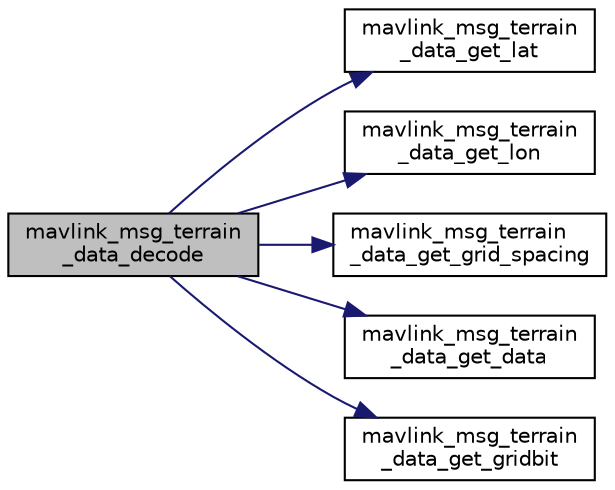 digraph "mavlink_msg_terrain_data_decode"
{
 // INTERACTIVE_SVG=YES
  edge [fontname="Helvetica",fontsize="10",labelfontname="Helvetica",labelfontsize="10"];
  node [fontname="Helvetica",fontsize="10",shape=record];
  rankdir="LR";
  Node1 [label="mavlink_msg_terrain\l_data_decode",height=0.2,width=0.4,color="black", fillcolor="grey75", style="filled" fontcolor="black"];
  Node1 -> Node2 [color="midnightblue",fontsize="10",style="solid",fontname="Helvetica"];
  Node2 [label="mavlink_msg_terrain\l_data_get_lat",height=0.2,width=0.4,color="black", fillcolor="white", style="filled",URL="$mavlink__msg__terrain__data_8h.html#ae4d45f606b576294c25fd5599a1c1389",tooltip="Send a terrain_data message. "];
  Node1 -> Node3 [color="midnightblue",fontsize="10",style="solid",fontname="Helvetica"];
  Node3 [label="mavlink_msg_terrain\l_data_get_lon",height=0.2,width=0.4,color="black", fillcolor="white", style="filled",URL="$mavlink__msg__terrain__data_8h.html#a2cd16c58424c84ff9f5c80d6b228177d",tooltip="Get field lon from terrain_data message. "];
  Node1 -> Node4 [color="midnightblue",fontsize="10",style="solid",fontname="Helvetica"];
  Node4 [label="mavlink_msg_terrain\l_data_get_grid_spacing",height=0.2,width=0.4,color="black", fillcolor="white", style="filled",URL="$mavlink__msg__terrain__data_8h.html#a45f5bdc89ef079479e022043c2da5d8e",tooltip="Get field grid_spacing from terrain_data message. "];
  Node1 -> Node5 [color="midnightblue",fontsize="10",style="solid",fontname="Helvetica"];
  Node5 [label="mavlink_msg_terrain\l_data_get_data",height=0.2,width=0.4,color="black", fillcolor="white", style="filled",URL="$mavlink__msg__terrain__data_8h.html#a2ab73614df771c0df5e1d12f227438e5",tooltip="Get field data from terrain_data message. "];
  Node1 -> Node6 [color="midnightblue",fontsize="10",style="solid",fontname="Helvetica"];
  Node6 [label="mavlink_msg_terrain\l_data_get_gridbit",height=0.2,width=0.4,color="black", fillcolor="white", style="filled",URL="$mavlink__msg__terrain__data_8h.html#a02aeec887a715e969de1f58906057185",tooltip="Get field gridbit from terrain_data message. "];
}
